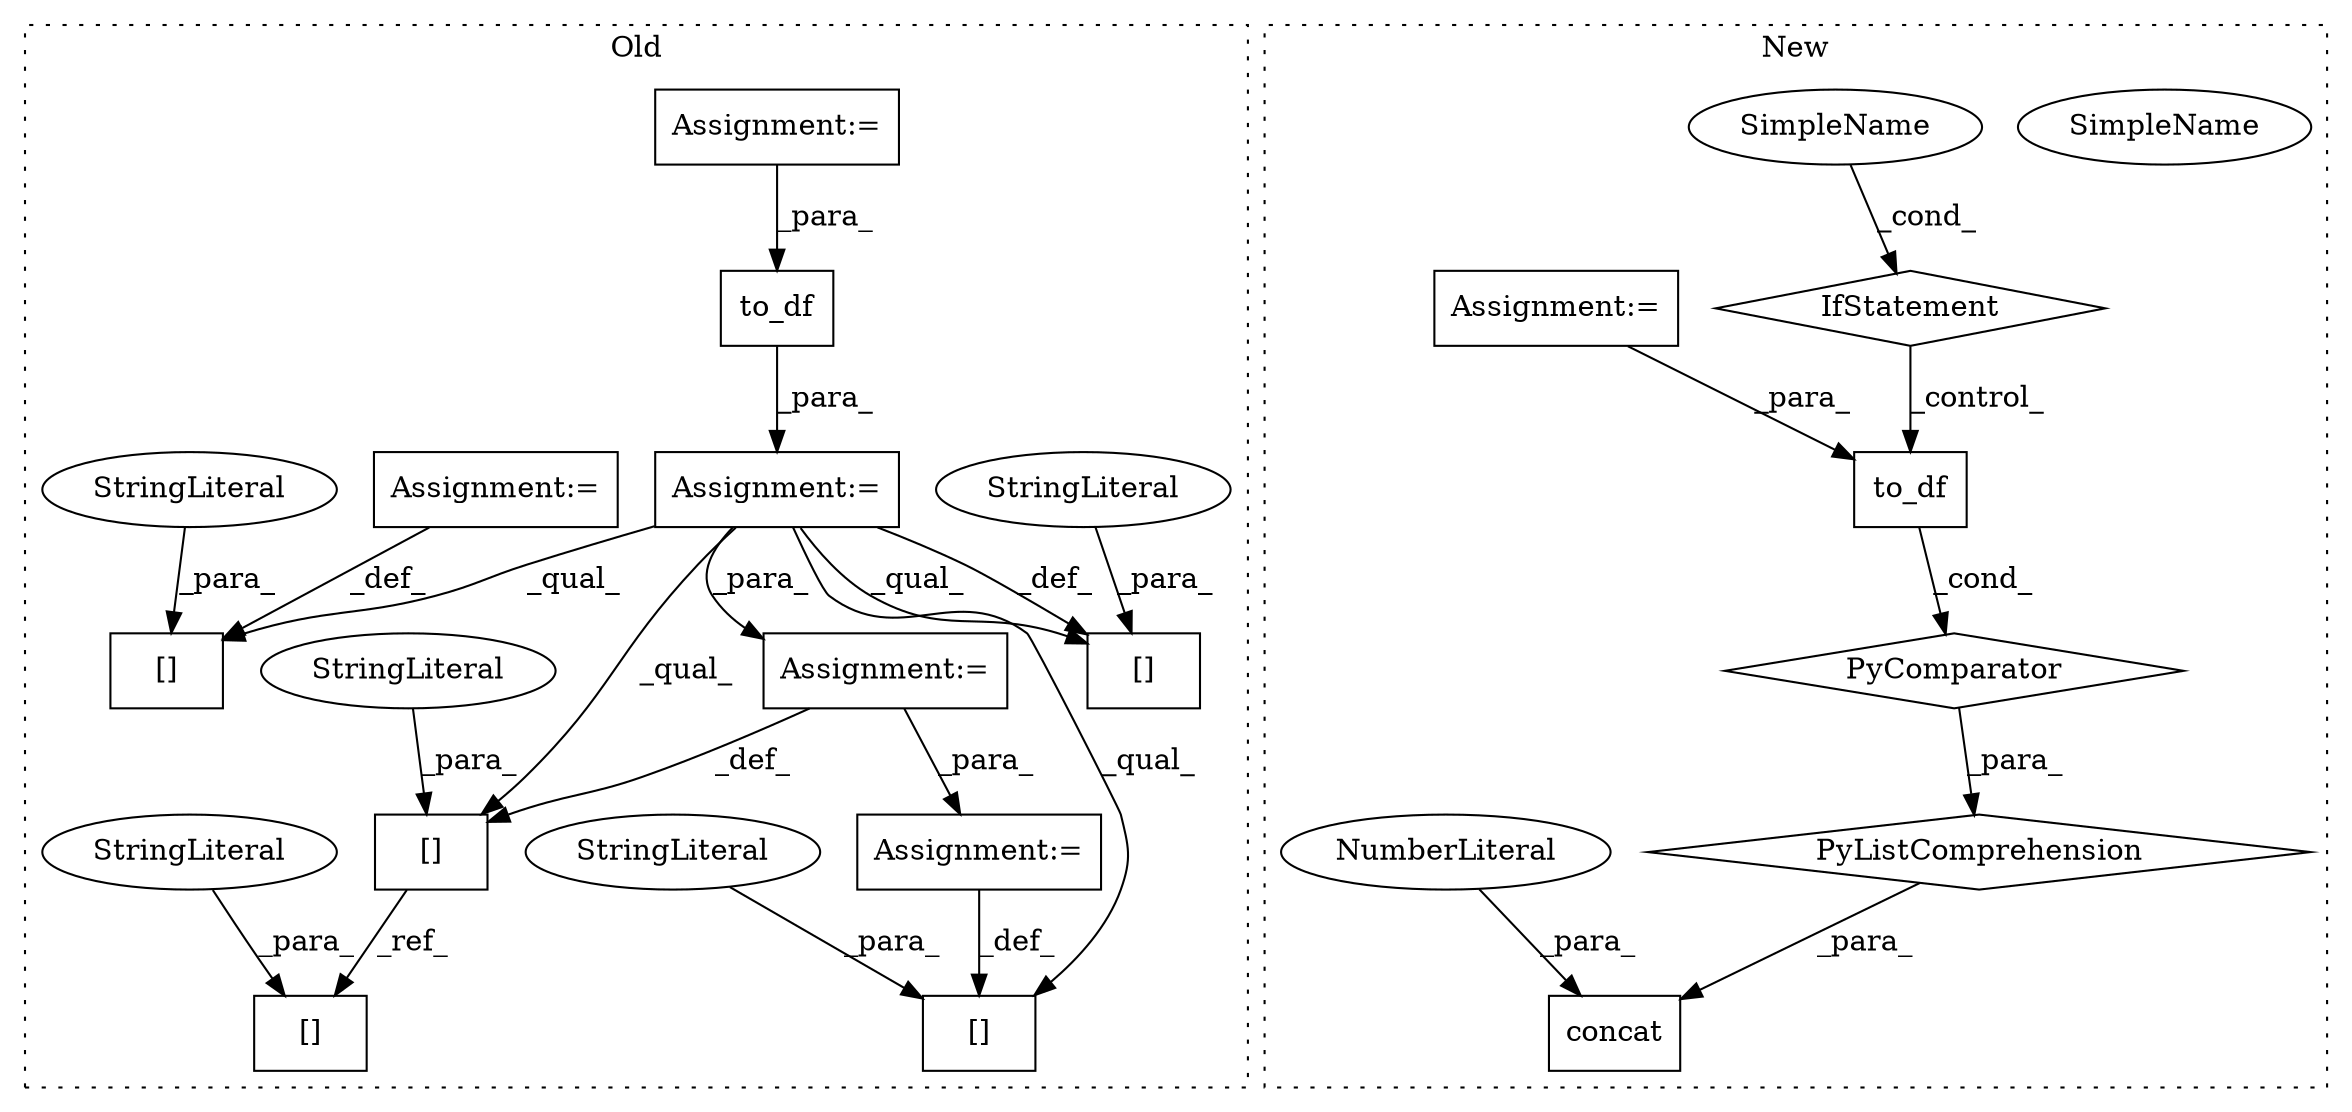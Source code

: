 digraph G {
subgraph cluster0 {
1 [label="to_df" a="32" s="12797,12807" l="6,1" shape="box"];
3 [label="Assignment:=" a="7" s="12616,12690" l="57,2" shape="box"];
5 [label="Assignment:=" a="7" s="13204" l="1" shape="box"];
6 [label="Assignment:=" a="7" s="12792" l="1" shape="box"];
10 [label="[]" a="2" s="13340,13351" l="5,1" shape="box"];
14 [label="StringLiteral" a="45" s="13345" l="6" shape="ellipse"];
15 [label="[]" a="2" s="12816,12831" l="5,1" shape="box"];
16 [label="StringLiteral" a="45" s="12821" l="10" shape="ellipse"];
17 [label="[]" a="2" s="13104,13115" l="5,1" shape="box"];
18 [label="StringLiteral" a="45" s="13109" l="6" shape="ellipse"];
19 [label="[]" a="2" s="13186,13203" l="5,1" shape="box"];
20 [label="StringLiteral" a="45" s="13191" l="12" shape="ellipse"];
21 [label="[]" a="2" s="13205,13216" l="5,1" shape="box"];
22 [label="StringLiteral" a="45" s="13210" l="6" shape="ellipse"];
23 [label="Assignment:=" a="7" s="13352" l="1" shape="box"];
24 [label="Assignment:=" a="7" s="13034" l="1" shape="box"];
label = "Old";
style="dotted";
}
subgraph cluster1 {
2 [label="PyComparator" a="113" s="11994" l="25" shape="diamond"];
4 [label="Assignment:=" a="7" s="11994" l="25" shape="box"];
7 [label="PyListComprehension" a="109" s="11855" l="172" shape="diamond"];
8 [label="to_df" a="32" s="11859,11929" l="6,1" shape="box"];
9 [label="IfStatement" a="25" s="11994" l="25" shape="diamond"];
11 [label="SimpleName" a="42" s="12014" l="5" shape="ellipse"];
12 [label="concat" a="32" s="11835,12023" l="20,1" shape="box"];
13 [label="NumberLiteral" a="34" s="12022" l="1" shape="ellipse"];
25 [label="SimpleName" a="42" s="12014" l="5" shape="ellipse"];
label = "New";
style="dotted";
}
1 -> 6 [label="_para_"];
2 -> 7 [label="_para_"];
3 -> 1 [label="_para_"];
4 -> 8 [label="_para_"];
5 -> 19 [label="_def_"];
6 -> 10 [label="_qual_"];
6 -> 24 [label="_para_"];
6 -> 15 [label="_qual_"];
6 -> 17 [label="_qual_"];
6 -> 15 [label="_def_"];
6 -> 19 [label="_qual_"];
7 -> 12 [label="_para_"];
8 -> 2 [label="_cond_"];
9 -> 8 [label="_control_"];
13 -> 12 [label="_para_"];
14 -> 10 [label="_para_"];
16 -> 15 [label="_para_"];
17 -> 21 [label="_ref_"];
18 -> 17 [label="_para_"];
20 -> 19 [label="_para_"];
22 -> 21 [label="_para_"];
23 -> 10 [label="_def_"];
24 -> 5 [label="_para_"];
24 -> 17 [label="_def_"];
25 -> 9 [label="_cond_"];
}